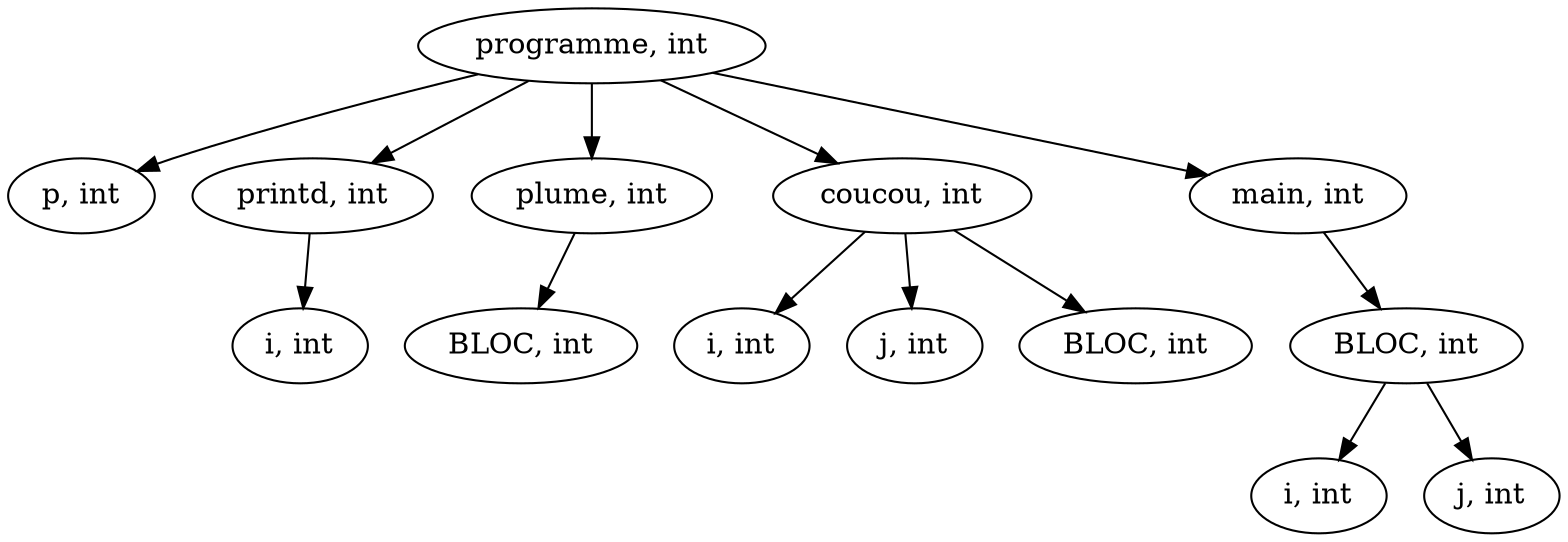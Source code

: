//fichier DOT représentant le graph du fichier c analysé
digraph test {

node_0 [label="programme, int"];
node_2 [label="p, int"];
node_3 [label="printd, int"];
node_4 [label="i, int"];
node_6 [label="plume, int"];
node_8 [label="BLOC, int"];
node_18 [label="coucou, int"];
node_19 [label="i, int"];
node_20 [label="j, int"];
node_21 [label="BLOC, int"];
node_28 [label="main, int"];
node_30 [label="BLOC, int"];
node_32 [label="i, int"];
node_33 [label="j, int"];
node_0 -> node_2;
node_0 -> node_3;
node_0 -> node_6;
node_0 -> node_18;
node_0 -> node_28;
node_3 -> node_4;
node_6 -> node_8;
node_18 -> node_19;
node_18 -> node_20;
node_18 -> node_21;
node_28 -> node_30;
node_30 -> node_32;
node_30 -> node_33;
}